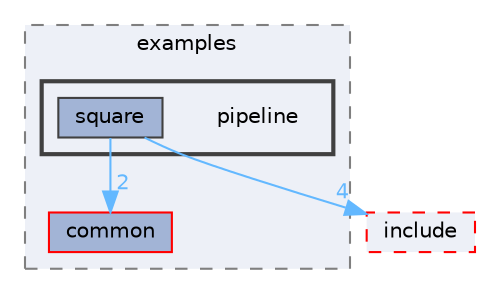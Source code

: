 digraph "external/taskflow/3rd-party/tbb/examples/pipeline"
{
 // LATEX_PDF_SIZE
  bgcolor="transparent";
  edge [fontname=Helvetica,fontsize=10,labelfontname=Helvetica,labelfontsize=10];
  node [fontname=Helvetica,fontsize=10,shape=box,height=0.2,width=0.4];
  compound=true
  subgraph clusterdir_728d8ef4f98e28e397f8fcf766944c46 {
    graph [ bgcolor="#edf0f7", pencolor="grey50", label="examples", fontname=Helvetica,fontsize=10 style="filled,dashed", URL="dir_728d8ef4f98e28e397f8fcf766944c46.html",tooltip=""]
  dir_54703c436fa5ff1ab20c927331cf8a3a [label="common", fillcolor="#a2b4d6", color="red", style="filled", URL="dir_54703c436fa5ff1ab20c927331cf8a3a.html",tooltip=""];
  subgraph clusterdir_86406531d93c0e390aafd6dff616f5af {
    graph [ bgcolor="#edf0f7", pencolor="grey25", label="", fontname=Helvetica,fontsize=10 style="filled,bold", URL="dir_86406531d93c0e390aafd6dff616f5af.html",tooltip=""]
    dir_86406531d93c0e390aafd6dff616f5af [shape=plaintext, label="pipeline"];
  dir_a8a61dac843604c8698c56bc6fcc17d7 [label="square", fillcolor="#a2b4d6", color="grey25", style="filled", URL="dir_a8a61dac843604c8698c56bc6fcc17d7.html",tooltip=""];
  }
  }
  dir_9a108c806b4257aefe6c62ce1f799fad [label="include", fillcolor="#edf0f7", color="red", style="filled,dashed", URL="dir_9a108c806b4257aefe6c62ce1f799fad.html",tooltip=""];
  dir_a8a61dac843604c8698c56bc6fcc17d7->dir_54703c436fa5ff1ab20c927331cf8a3a [headlabel="2", labeldistance=1.5 headhref="dir_000757_000148.html" href="dir_000757_000148.html" color="steelblue1" fontcolor="steelblue1"];
  dir_a8a61dac843604c8698c56bc6fcc17d7->dir_9a108c806b4257aefe6c62ce1f799fad [headlabel="4", labeldistance=1.5 headhref="dir_000757_000389.html" href="dir_000757_000389.html" color="steelblue1" fontcolor="steelblue1"];
}
